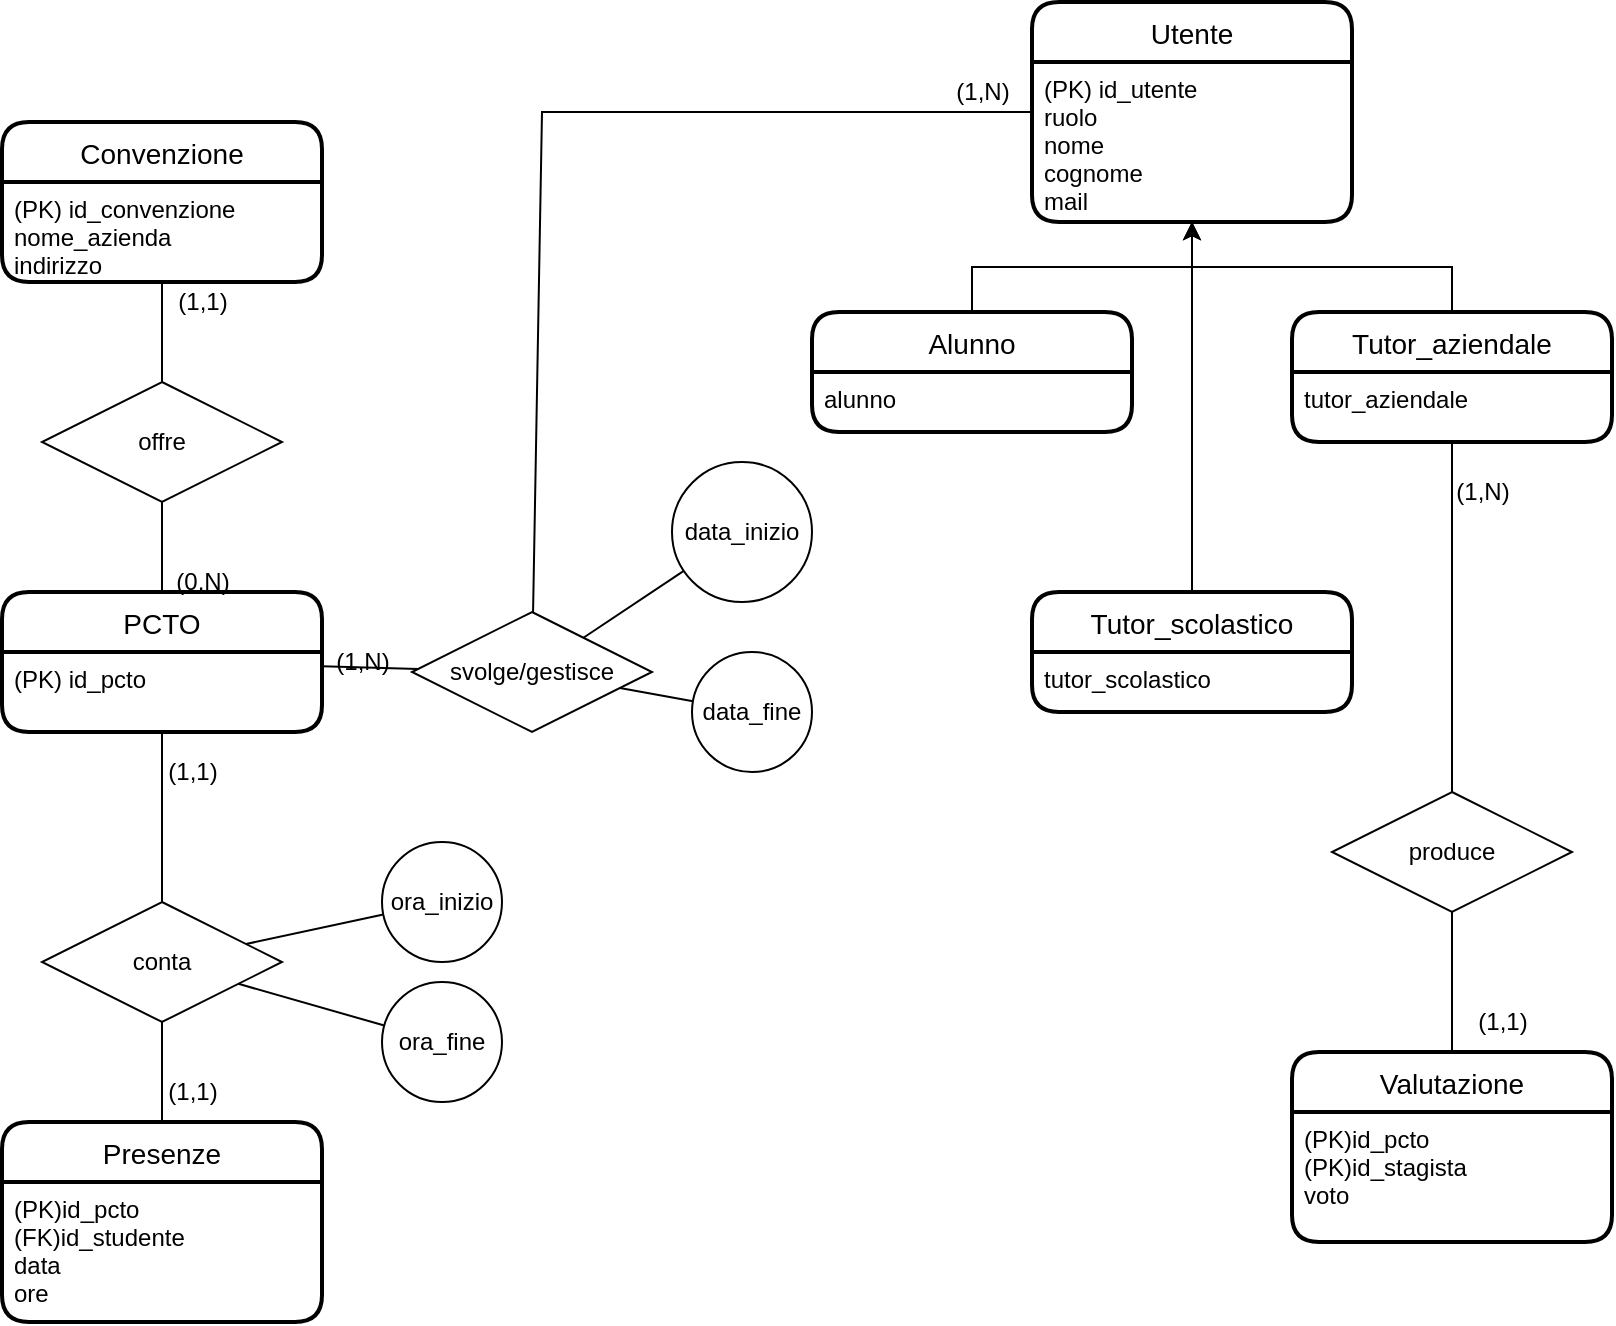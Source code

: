 <mxfile version="20.4.0" type="google"><diagram id="R2lEEEUBdFMjLlhIrx00" name="Page-1"><mxGraphModel grid="1" page="1" gridSize="10" guides="1" tooltips="1" connect="1" arrows="1" fold="1" pageScale="1" pageWidth="850" pageHeight="1100" math="0" shadow="0" extFonts="Permanent Marker^https://fonts.googleapis.com/css?family=Permanent+Marker"><root><mxCell id="0"/><mxCell id="1" parent="0"/><mxCell id="pqSNt1Kc3PdMJfKdZGsK-1" value="Utente" style="swimlane;childLayout=stackLayout;horizontal=1;startSize=30;horizontalStack=0;rounded=1;fontSize=14;fontStyle=0;strokeWidth=2;resizeParent=0;resizeLast=1;shadow=0;dashed=0;align=center;" vertex="1" parent="1"><mxGeometry x="545" y="30" width="160" height="110" as="geometry"/></mxCell><mxCell id="pqSNt1Kc3PdMJfKdZGsK-2" value="(PK) id_utente&#10;ruolo&#10;nome&#10;cognome&#10;mail&#10;" style="align=left;strokeColor=none;fillColor=none;spacingLeft=4;fontSize=12;verticalAlign=top;resizable=0;rotatable=0;part=1;" vertex="1" parent="pqSNt1Kc3PdMJfKdZGsK-1"><mxGeometry y="30" width="160" height="80" as="geometry"/></mxCell><mxCell id="pqSNt1Kc3PdMJfKdZGsK-4" value="Convenzione" style="swimlane;childLayout=stackLayout;horizontal=1;startSize=30;horizontalStack=0;rounded=1;fontSize=14;fontStyle=0;strokeWidth=2;resizeParent=0;resizeLast=1;shadow=0;dashed=0;align=center;" vertex="1" parent="1"><mxGeometry x="30" y="90" width="160" height="80" as="geometry"/></mxCell><mxCell id="pqSNt1Kc3PdMJfKdZGsK-5" value="(PK) id_convenzione&#10;nome_azienda&#10;indirizzo" style="align=left;strokeColor=none;fillColor=none;spacingLeft=4;fontSize=12;verticalAlign=top;resizable=0;rotatable=0;part=1;" vertex="1" parent="pqSNt1Kc3PdMJfKdZGsK-4"><mxGeometry y="30" width="160" height="50" as="geometry"/></mxCell><mxCell id="pqSNt1Kc3PdMJfKdZGsK-6" value="PCTO" style="swimlane;childLayout=stackLayout;horizontal=1;startSize=30;horizontalStack=0;rounded=1;fontSize=14;fontStyle=0;strokeWidth=2;resizeParent=0;resizeLast=1;shadow=0;dashed=0;align=center;" vertex="1" parent="1"><mxGeometry x="30" y="325" width="160" height="70" as="geometry"/></mxCell><mxCell id="pqSNt1Kc3PdMJfKdZGsK-7" value="(PK) id_pcto&#10;&#10;" style="align=left;strokeColor=none;fillColor=none;spacingLeft=4;fontSize=12;verticalAlign=top;resizable=0;rotatable=0;part=1;" vertex="1" parent="pqSNt1Kc3PdMJfKdZGsK-6"><mxGeometry y="30" width="160" height="40" as="geometry"/></mxCell><mxCell id="pqSNt1Kc3PdMJfKdZGsK-10" value="Presenze" style="swimlane;childLayout=stackLayout;horizontal=1;startSize=30;horizontalStack=0;rounded=1;fontSize=14;fontStyle=0;strokeWidth=2;resizeParent=0;resizeLast=1;shadow=0;dashed=0;align=center;" vertex="1" parent="1"><mxGeometry x="30" y="590" width="160" height="100" as="geometry"/></mxCell><mxCell id="pqSNt1Kc3PdMJfKdZGsK-11" value="(PK)id_pcto&#10;(FK)id_studente&#10;data&#10;ore" style="align=left;strokeColor=none;fillColor=none;spacingLeft=4;fontSize=12;verticalAlign=top;resizable=0;rotatable=0;part=1;" vertex="1" parent="pqSNt1Kc3PdMJfKdZGsK-10"><mxGeometry y="30" width="160" height="70" as="geometry"/></mxCell><mxCell id="pqSNt1Kc3PdMJfKdZGsK-16" value="Valutazione" style="swimlane;childLayout=stackLayout;horizontal=1;startSize=30;horizontalStack=0;rounded=1;fontSize=14;fontStyle=0;strokeWidth=2;resizeParent=0;resizeLast=1;shadow=0;dashed=0;align=center;" vertex="1" parent="1"><mxGeometry x="675" y="555" width="160" height="95" as="geometry"/></mxCell><mxCell id="pqSNt1Kc3PdMJfKdZGsK-17" value="(PK)id_pcto&#10;(PK)id_stagista&#10;voto&#10;" style="align=left;strokeColor=none;fillColor=none;spacingLeft=4;fontSize=12;verticalAlign=top;resizable=0;rotatable=0;part=1;" vertex="1" parent="pqSNt1Kc3PdMJfKdZGsK-16"><mxGeometry y="30" width="160" height="65" as="geometry"/></mxCell><mxCell id="pqSNt1Kc3PdMJfKdZGsK-18" value="svolge/gestisce" style="shape=rhombus;perimeter=rhombusPerimeter;whiteSpace=wrap;html=1;align=center;" vertex="1" parent="1"><mxGeometry x="235" y="335" width="120" height="60" as="geometry"/></mxCell><mxCell id="A4w5zOm71Ke8L51k00Q7-3" value="conta" style="shape=rhombus;perimeter=rhombusPerimeter;whiteSpace=wrap;html=1;align=center;" vertex="1" parent="1"><mxGeometry x="50" y="480" width="120" height="60" as="geometry"/></mxCell><mxCell id="A4w5zOm71Ke8L51k00Q7-4" value="" style="endArrow=none;html=1;rounded=0;" edge="1" parent="1" source="A4w5zOm71Ke8L51k00Q7-3" target="pqSNt1Kc3PdMJfKdZGsK-6"><mxGeometry width="50" height="50" relative="1" as="geometry"><mxPoint x="400" y="500" as="sourcePoint"/><mxPoint x="450" y="450" as="targetPoint"/></mxGeometry></mxCell><mxCell id="A4w5zOm71Ke8L51k00Q7-5" value="" style="endArrow=none;html=1;rounded=0;" edge="1" parent="1" source="pqSNt1Kc3PdMJfKdZGsK-10" target="A4w5zOm71Ke8L51k00Q7-3"><mxGeometry width="50" height="50" relative="1" as="geometry"><mxPoint x="400" y="500" as="sourcePoint"/><mxPoint x="450" y="450" as="targetPoint"/></mxGeometry></mxCell><mxCell id="A4w5zOm71Ke8L51k00Q7-8" value="ora_inizio" style="ellipse;whiteSpace=wrap;html=1;" vertex="1" parent="1"><mxGeometry x="220" y="450" width="60" height="60" as="geometry"/></mxCell><mxCell id="A4w5zOm71Ke8L51k00Q7-11" value="ora_fine" style="ellipse;whiteSpace=wrap;html=1;" vertex="1" parent="1"><mxGeometry x="220" y="520" width="60" height="60" as="geometry"/></mxCell><mxCell id="A4w5zOm71Ke8L51k00Q7-13" value="data_inizio" style="ellipse;whiteSpace=wrap;html=1;" vertex="1" parent="1"><mxGeometry x="365" y="260" width="70" height="70" as="geometry"/></mxCell><mxCell id="A4w5zOm71Ke8L51k00Q7-15" value="data_fine" style="ellipse;whiteSpace=wrap;html=1;" vertex="1" parent="1"><mxGeometry x="375" y="355" width="60" height="60" as="geometry"/></mxCell><mxCell id="A4w5zOm71Ke8L51k00Q7-17" value="" style="endArrow=none;html=1;rounded=0;" edge="1" parent="1" source="pqSNt1Kc3PdMJfKdZGsK-18" target="A4w5zOm71Ke8L51k00Q7-13"><mxGeometry width="50" height="50" relative="1" as="geometry"><mxPoint x="385" y="495" as="sourcePoint"/><mxPoint x="435" y="445" as="targetPoint"/></mxGeometry></mxCell><mxCell id="A4w5zOm71Ke8L51k00Q7-18" value="" style="endArrow=none;html=1;rounded=0;" edge="1" parent="1" source="pqSNt1Kc3PdMJfKdZGsK-18" target="A4w5zOm71Ke8L51k00Q7-15"><mxGeometry width="50" height="50" relative="1" as="geometry"><mxPoint x="385" y="495" as="sourcePoint"/><mxPoint x="435" y="445" as="targetPoint"/></mxGeometry></mxCell><mxCell id="A4w5zOm71Ke8L51k00Q7-19" value="" style="endArrow=none;html=1;rounded=0;" edge="1" parent="1" source="A4w5zOm71Ke8L51k00Q7-8" target="A4w5zOm71Ke8L51k00Q7-3"><mxGeometry width="50" height="50" relative="1" as="geometry"><mxPoint x="400" y="500" as="sourcePoint"/><mxPoint x="450" y="450" as="targetPoint"/></mxGeometry></mxCell><mxCell id="A4w5zOm71Ke8L51k00Q7-20" value="" style="endArrow=none;html=1;rounded=0;" edge="1" parent="1" source="A4w5zOm71Ke8L51k00Q7-11" target="A4w5zOm71Ke8L51k00Q7-3"><mxGeometry width="50" height="50" relative="1" as="geometry"><mxPoint x="400" y="500" as="sourcePoint"/><mxPoint x="450" y="450" as="targetPoint"/></mxGeometry></mxCell><mxCell id="A4w5zOm71Ke8L51k00Q7-21" value="offre" style="shape=rhombus;perimeter=rhombusPerimeter;whiteSpace=wrap;html=1;align=center;" vertex="1" parent="1"><mxGeometry x="50" y="220" width="120" height="60" as="geometry"/></mxCell><mxCell id="A4w5zOm71Ke8L51k00Q7-22" value="" style="endArrow=none;html=1;rounded=0;" edge="1" parent="1" source="A4w5zOm71Ke8L51k00Q7-21" target="pqSNt1Kc3PdMJfKdZGsK-4"><mxGeometry width="50" height="50" relative="1" as="geometry"><mxPoint x="400" y="500" as="sourcePoint"/><mxPoint x="450" y="450" as="targetPoint"/></mxGeometry></mxCell><mxCell id="A4w5zOm71Ke8L51k00Q7-23" value="" style="endArrow=none;html=1;rounded=0;" edge="1" parent="1" source="pqSNt1Kc3PdMJfKdZGsK-6" target="A4w5zOm71Ke8L51k00Q7-21"><mxGeometry width="50" height="50" relative="1" as="geometry"><mxPoint x="400" y="500" as="sourcePoint"/><mxPoint x="450" y="450" as="targetPoint"/></mxGeometry></mxCell><mxCell id="A4w5zOm71Ke8L51k00Q7-24" value="produce" style="shape=rhombus;perimeter=rhombusPerimeter;whiteSpace=wrap;html=1;align=center;" vertex="1" parent="1"><mxGeometry x="695" y="425" width="120" height="60" as="geometry"/></mxCell><mxCell id="A4w5zOm71Ke8L51k00Q7-26" value="" style="endArrow=none;html=1;rounded=0;" edge="1" parent="1" source="pqSNt1Kc3PdMJfKdZGsK-16" target="A4w5zOm71Ke8L51k00Q7-24"><mxGeometry width="50" height="50" relative="1" as="geometry"><mxPoint x="525" y="375" as="sourcePoint"/><mxPoint x="575" y="325" as="targetPoint"/></mxGeometry></mxCell><mxCell id="EaXyLqMypQOBdSBUtmxD-1" value="(1,1)" style="text;html=1;align=center;verticalAlign=middle;resizable=0;points=[];autosize=1;strokeColor=none;fillColor=none;" vertex="1" parent="1"><mxGeometry x="105" y="165" width="50" height="30" as="geometry"/></mxCell><mxCell id="EaXyLqMypQOBdSBUtmxD-3" value="(0,N)" style="text;html=1;align=center;verticalAlign=middle;resizable=0;points=[];autosize=1;strokeColor=none;fillColor=none;" vertex="1" parent="1"><mxGeometry x="105" y="305" width="50" height="30" as="geometry"/></mxCell><mxCell id="EaXyLqMypQOBdSBUtmxD-9" value="(1,1)" style="text;html=1;align=center;verticalAlign=middle;resizable=0;points=[];autosize=1;strokeColor=none;fillColor=none;" vertex="1" parent="1"><mxGeometry x="755" y="525" width="50" height="30" as="geometry"/></mxCell><mxCell id="EaXyLqMypQOBdSBUtmxD-10" value="(1,1)" style="text;html=1;align=center;verticalAlign=middle;resizable=0;points=[];autosize=1;strokeColor=none;fillColor=none;" vertex="1" parent="1"><mxGeometry x="100" y="400" width="50" height="30" as="geometry"/></mxCell><mxCell id="EaXyLqMypQOBdSBUtmxD-11" value="(1,1)" style="text;html=1;align=center;verticalAlign=middle;resizable=0;points=[];autosize=1;strokeColor=none;fillColor=none;" vertex="1" parent="1"><mxGeometry x="100" y="560" width="50" height="30" as="geometry"/></mxCell><mxCell id="EaXyLqMypQOBdSBUtmxD-20" style="edgeStyle=orthogonalEdgeStyle;rounded=0;orthogonalLoop=1;jettySize=auto;html=1;" edge="1" parent="1" source="EaXyLqMypQOBdSBUtmxD-13" target="pqSNt1Kc3PdMJfKdZGsK-1"><mxGeometry relative="1" as="geometry"/></mxCell><mxCell id="EaXyLqMypQOBdSBUtmxD-13" value="Alunno" style="swimlane;childLayout=stackLayout;horizontal=1;startSize=30;horizontalStack=0;rounded=1;fontSize=14;fontStyle=0;strokeWidth=2;resizeParent=0;resizeLast=1;shadow=0;dashed=0;align=center;" vertex="1" parent="1"><mxGeometry x="435" y="185" width="160" height="60" as="geometry"/></mxCell><mxCell id="EaXyLqMypQOBdSBUtmxD-14" value="alunno" style="align=left;strokeColor=none;fillColor=none;spacingLeft=4;fontSize=12;verticalAlign=top;resizable=0;rotatable=0;part=1;" vertex="1" parent="EaXyLqMypQOBdSBUtmxD-13"><mxGeometry y="30" width="160" height="30" as="geometry"/></mxCell><mxCell id="EaXyLqMypQOBdSBUtmxD-22" style="edgeStyle=orthogonalEdgeStyle;rounded=0;orthogonalLoop=1;jettySize=auto;html=1;" edge="1" parent="1" source="EaXyLqMypQOBdSBUtmxD-15" target="pqSNt1Kc3PdMJfKdZGsK-2"><mxGeometry relative="1" as="geometry"/></mxCell><mxCell id="EaXyLqMypQOBdSBUtmxD-15" value="Tutor_aziendale" style="swimlane;childLayout=stackLayout;horizontal=1;startSize=30;horizontalStack=0;rounded=1;fontSize=14;fontStyle=0;strokeWidth=2;resizeParent=0;resizeLast=1;shadow=0;dashed=0;align=center;" vertex="1" parent="1"><mxGeometry x="675" y="185" width="160" height="65" as="geometry"/></mxCell><mxCell id="EaXyLqMypQOBdSBUtmxD-16" value="tutor_aziendale" style="align=left;strokeColor=none;fillColor=none;spacingLeft=4;fontSize=12;verticalAlign=top;resizable=0;rotatable=0;part=1;" vertex="1" parent="EaXyLqMypQOBdSBUtmxD-15"><mxGeometry y="30" width="160" height="35" as="geometry"/></mxCell><mxCell id="EaXyLqMypQOBdSBUtmxD-19" style="edgeStyle=orthogonalEdgeStyle;rounded=0;orthogonalLoop=1;jettySize=auto;html=1;" edge="1" parent="1" source="EaXyLqMypQOBdSBUtmxD-17" target="pqSNt1Kc3PdMJfKdZGsK-1"><mxGeometry relative="1" as="geometry"/></mxCell><mxCell id="EaXyLqMypQOBdSBUtmxD-17" value="Tutor_scolastico" style="swimlane;childLayout=stackLayout;horizontal=1;startSize=30;horizontalStack=0;rounded=1;fontSize=14;fontStyle=0;strokeWidth=2;resizeParent=0;resizeLast=1;shadow=0;dashed=0;align=center;" vertex="1" parent="1"><mxGeometry x="545" y="325" width="160" height="60" as="geometry"/></mxCell><mxCell id="EaXyLqMypQOBdSBUtmxD-18" value="tutor_scolastico" style="align=left;strokeColor=none;fillColor=none;spacingLeft=4;fontSize=12;verticalAlign=top;resizable=0;rotatable=0;part=1;" vertex="1" parent="EaXyLqMypQOBdSBUtmxD-17"><mxGeometry y="30" width="160" height="30" as="geometry"/></mxCell><mxCell id="EaXyLqMypQOBdSBUtmxD-24" value="" style="endArrow=none;html=1;rounded=0;" edge="1" parent="1" source="A4w5zOm71Ke8L51k00Q7-24" target="EaXyLqMypQOBdSBUtmxD-15"><mxGeometry width="50" height="50" relative="1" as="geometry"><mxPoint x="365" y="470" as="sourcePoint"/><mxPoint x="415" y="420" as="targetPoint"/></mxGeometry></mxCell><mxCell id="EaXyLqMypQOBdSBUtmxD-45" value="(1,N)" style="text;html=1;align=center;verticalAlign=middle;resizable=0;points=[];autosize=1;strokeColor=none;fillColor=none;" vertex="1" parent="1"><mxGeometry x="745" y="260" width="50" height="30" as="geometry"/></mxCell><mxCell id="b-XNm3-TquyZDy3tePQq-1" value="" style="endArrow=none;html=1;rounded=0;" edge="1" parent="1" source="pqSNt1Kc3PdMJfKdZGsK-18" target="pqSNt1Kc3PdMJfKdZGsK-1"><mxGeometry width="50" height="50" relative="1" as="geometry"><mxPoint x="520" y="550" as="sourcePoint"/><mxPoint x="570" y="500" as="targetPoint"/><Array as="points"><mxPoint x="300" y="85"/></Array></mxGeometry></mxCell><mxCell id="b-XNm3-TquyZDy3tePQq-2" value="" style="endArrow=none;html=1;rounded=0;" edge="1" parent="1" source="pqSNt1Kc3PdMJfKdZGsK-18" target="pqSNt1Kc3PdMJfKdZGsK-6"><mxGeometry width="50" height="50" relative="1" as="geometry"><mxPoint x="520" y="550" as="sourcePoint"/><mxPoint x="570" y="500" as="targetPoint"/></mxGeometry></mxCell><mxCell id="b-XNm3-TquyZDy3tePQq-3" value="(1,N)" style="text;html=1;align=center;verticalAlign=middle;resizable=0;points=[];autosize=1;strokeColor=none;fillColor=none;" vertex="1" parent="1"><mxGeometry x="185" y="345" width="50" height="30" as="geometry"/></mxCell><mxCell id="b-XNm3-TquyZDy3tePQq-4" value="(1,N)" style="text;html=1;align=center;verticalAlign=middle;resizable=0;points=[];autosize=1;strokeColor=none;fillColor=none;" vertex="1" parent="1"><mxGeometry x="495" y="60" width="50" height="30" as="geometry"/></mxCell></root></mxGraphModel></diagram></mxfile>
